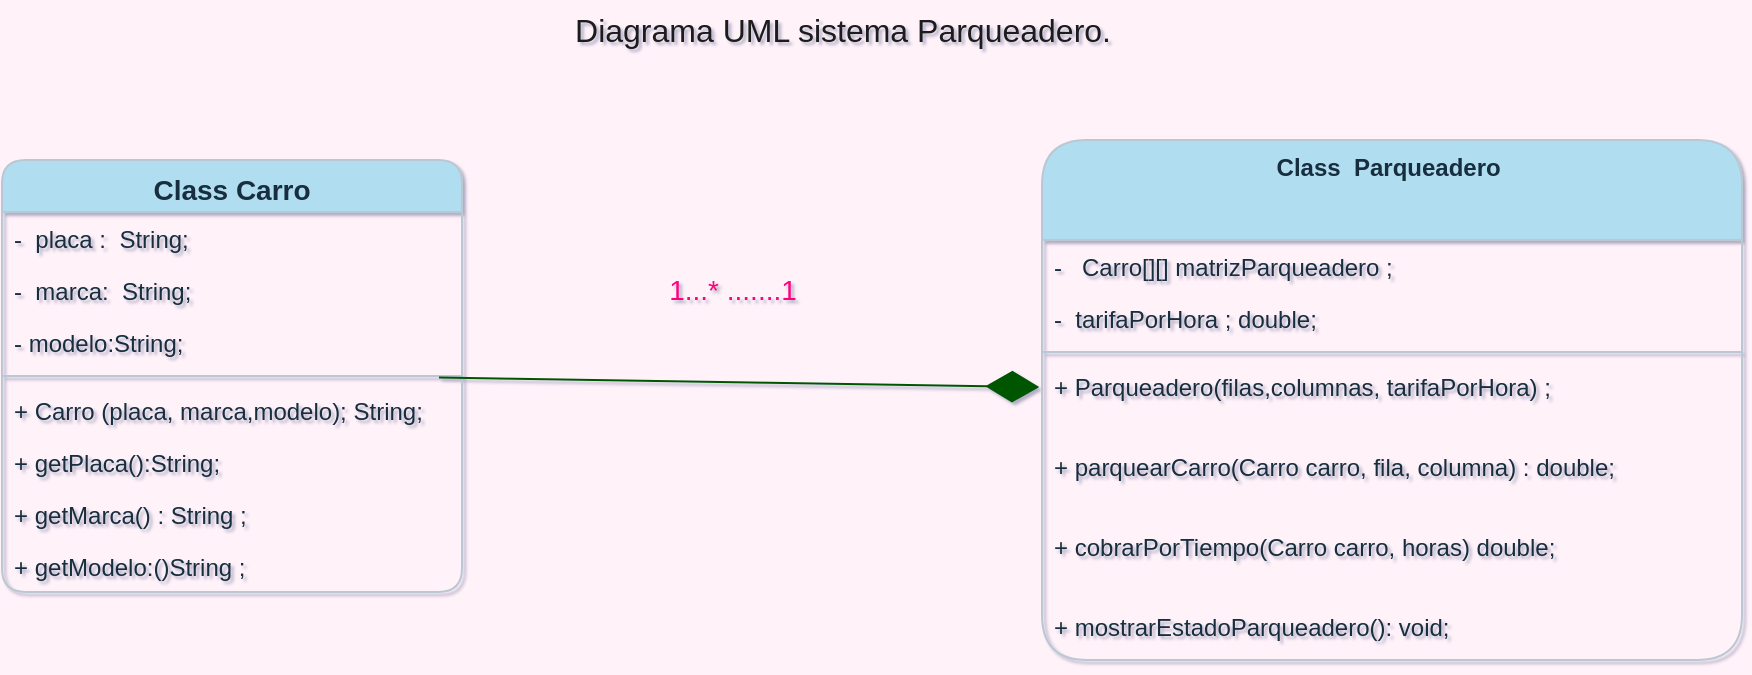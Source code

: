 <mxfile version="21.6.8" type="github">
  <diagram name="Página-1" id="BYGqut1vgri4-7DsjM6v">
    <mxGraphModel dx="1222" dy="601" grid="1" gridSize="10" guides="1" tooltips="1" connect="1" arrows="1" fold="1" page="1" pageScale="1" pageWidth="980" pageHeight="1390" background="#FFF2F9" math="0" shadow="1">
      <root>
        <mxCell id="0" />
        <mxCell id="1" parent="0" />
        <mxCell id="ZVzlG-HeOU7Pa4IfHeLb-1" value="&lt;font style=&quot;font-size: 14px;&quot;&gt;Class&amp;nbsp;Carro&lt;/font&gt;" style="swimlane;fontStyle=1;align=center;verticalAlign=top;childLayout=stackLayout;horizontal=1;startSize=26;horizontalStack=0;resizeParent=1;resizeParentMax=0;resizeLast=0;collapsible=1;marginBottom=0;whiteSpace=wrap;html=1;rounded=1;labelBackgroundColor=none;fillColor=#B1DDF0;strokeColor=#BAC8D3;swimlaneLine=1;fontColor=#182E3E;" vertex="1" parent="1">
          <mxGeometry x="45" y="90" width="230" height="216" as="geometry" />
        </mxCell>
        <mxCell id="ZVzlG-HeOU7Pa4IfHeLb-2" value="-&amp;nbsp;&amp;nbsp;placa :&amp;nbsp;&amp;nbsp;String;" style="text;strokeColor=none;fillColor=none;align=left;verticalAlign=top;spacingLeft=4;spacingRight=4;overflow=hidden;rotatable=0;points=[[0,0.5],[1,0.5]];portConstraint=eastwest;whiteSpace=wrap;html=1;labelBackgroundColor=none;fontColor=#182E3E;" vertex="1" parent="ZVzlG-HeOU7Pa4IfHeLb-1">
          <mxGeometry y="26" width="230" height="26" as="geometry" />
        </mxCell>
        <mxCell id="ZVzlG-HeOU7Pa4IfHeLb-6" value="-&amp;nbsp;&amp;nbsp;marca:&amp;nbsp;&amp;nbsp;String;" style="text;strokeColor=none;fillColor=none;align=left;verticalAlign=top;spacingLeft=4;spacingRight=4;overflow=hidden;rotatable=0;points=[[0,0.5],[1,0.5]];portConstraint=eastwest;whiteSpace=wrap;html=1;labelBackgroundColor=none;fontColor=#182E3E;" vertex="1" parent="ZVzlG-HeOU7Pa4IfHeLb-1">
          <mxGeometry y="52" width="230" height="26" as="geometry" />
        </mxCell>
        <mxCell id="ZVzlG-HeOU7Pa4IfHeLb-5" value="- modelo:String;" style="text;strokeColor=none;fillColor=none;align=left;verticalAlign=top;spacingLeft=4;spacingRight=4;overflow=hidden;rotatable=0;points=[[0,0.5],[1,0.5]];portConstraint=eastwest;whiteSpace=wrap;html=1;labelBackgroundColor=none;fontColor=#182E3E;" vertex="1" parent="ZVzlG-HeOU7Pa4IfHeLb-1">
          <mxGeometry y="78" width="230" height="26" as="geometry" />
        </mxCell>
        <mxCell id="ZVzlG-HeOU7Pa4IfHeLb-3" value="" style="line;strokeWidth=1;fillColor=none;align=left;verticalAlign=middle;spacingTop=-1;spacingLeft=3;spacingRight=3;rotatable=0;labelPosition=right;points=[];portConstraint=eastwest;strokeColor=#BAC8D3;labelBackgroundColor=none;fontColor=#182E3E;" vertex="1" parent="ZVzlG-HeOU7Pa4IfHeLb-1">
          <mxGeometry y="104" width="230" height="8" as="geometry" />
        </mxCell>
        <mxCell id="ZVzlG-HeOU7Pa4IfHeLb-4" value="+ Carro (placa, marca,modelo); String;&amp;nbsp;" style="text;strokeColor=none;fillColor=none;align=left;verticalAlign=top;spacingLeft=4;spacingRight=4;overflow=hidden;rotatable=0;points=[[0,0.5],[1,0.5]];portConstraint=eastwest;whiteSpace=wrap;html=1;labelBackgroundColor=none;fontColor=#182E3E;" vertex="1" parent="ZVzlG-HeOU7Pa4IfHeLb-1">
          <mxGeometry y="112" width="230" height="26" as="geometry" />
        </mxCell>
        <mxCell id="ZVzlG-HeOU7Pa4IfHeLb-9" value="+&amp;nbsp;getPlaca():String;" style="text;strokeColor=none;fillColor=none;align=left;verticalAlign=top;spacingLeft=4;spacingRight=4;overflow=hidden;rotatable=0;points=[[0,0.5],[1,0.5]];portConstraint=eastwest;whiteSpace=wrap;html=1;labelBackgroundColor=none;fontColor=#182E3E;" vertex="1" parent="ZVzlG-HeOU7Pa4IfHeLb-1">
          <mxGeometry y="138" width="230" height="26" as="geometry" />
        </mxCell>
        <mxCell id="ZVzlG-HeOU7Pa4IfHeLb-8" value="+&amp;nbsp;getMarca() : String ;&amp;nbsp;" style="text;strokeColor=none;fillColor=none;align=left;verticalAlign=top;spacingLeft=4;spacingRight=4;overflow=hidden;rotatable=0;points=[[0,0.5],[1,0.5]];portConstraint=eastwest;whiteSpace=wrap;html=1;labelBackgroundColor=none;fontColor=#182E3E;" vertex="1" parent="ZVzlG-HeOU7Pa4IfHeLb-1">
          <mxGeometry y="164" width="230" height="26" as="geometry" />
        </mxCell>
        <mxCell id="ZVzlG-HeOU7Pa4IfHeLb-11" value="+ getModelo:()String ;" style="text;strokeColor=none;fillColor=none;align=left;verticalAlign=top;spacingLeft=4;spacingRight=4;overflow=hidden;rotatable=0;points=[[0,0.5],[1,0.5]];portConstraint=eastwest;whiteSpace=wrap;html=1;labelBackgroundColor=none;fontColor=#182E3E;" vertex="1" parent="ZVzlG-HeOU7Pa4IfHeLb-1">
          <mxGeometry y="190" width="230" height="26" as="geometry" />
        </mxCell>
        <mxCell id="ZVzlG-HeOU7Pa4IfHeLb-10" value="&lt;font style=&quot;font-size: 14px;&quot; color=&quot;#ff0080&quot;&gt;1...* .......1&lt;/font&gt;" style="text;html=1;align=center;verticalAlign=middle;resizable=0;points=[];autosize=1;strokeColor=none;fillColor=none;labelBackgroundColor=none;fontColor=#182E3E;" vertex="1" parent="1">
          <mxGeometry x="365" y="140" width="90" height="30" as="geometry" />
        </mxCell>
        <mxCell id="ZVzlG-HeOU7Pa4IfHeLb-19" value="Class&amp;nbsp;&amp;nbsp;Parqueadero&amp;nbsp;" style="swimlane;fontStyle=1;align=center;verticalAlign=top;childLayout=stackLayout;horizontal=1;startSize=50;horizontalStack=0;resizeParent=1;resizeParentMax=0;resizeLast=0;collapsible=1;marginBottom=0;whiteSpace=wrap;html=1;rounded=1;fillColor=#B1DDF0;strokeColor=#BAC8D3;labelBackgroundColor=none;fontColor=#182E3E;" vertex="1" parent="1">
          <mxGeometry x="565" y="80" width="350" height="260" as="geometry" />
        </mxCell>
        <mxCell id="ZVzlG-HeOU7Pa4IfHeLb-20" value="-&amp;nbsp; &amp;nbsp;Carro[][] matrizParqueadero ;" style="text;strokeColor=none;fillColor=none;align=left;verticalAlign=top;spacingLeft=4;spacingRight=4;overflow=hidden;rotatable=0;points=[[0,0.5],[1,0.5]];portConstraint=eastwest;whiteSpace=wrap;html=1;labelBackgroundColor=none;fontColor=#182E3E;" vertex="1" parent="ZVzlG-HeOU7Pa4IfHeLb-19">
          <mxGeometry y="50" width="350" height="26" as="geometry" />
        </mxCell>
        <mxCell id="ZVzlG-HeOU7Pa4IfHeLb-21" value="-&amp;nbsp; tarifaPorHora ; double;" style="text;strokeColor=none;fillColor=none;align=left;verticalAlign=top;spacingLeft=4;spacingRight=4;overflow=hidden;rotatable=0;points=[[0,0.5],[1,0.5]];portConstraint=eastwest;whiteSpace=wrap;html=1;labelBackgroundColor=none;fontColor=#182E3E;" vertex="1" parent="ZVzlG-HeOU7Pa4IfHeLb-19">
          <mxGeometry y="76" width="350" height="26" as="geometry" />
        </mxCell>
        <mxCell id="ZVzlG-HeOU7Pa4IfHeLb-23" value="" style="line;strokeWidth=1;fillColor=none;align=left;verticalAlign=middle;spacingTop=-1;spacingLeft=3;spacingRight=3;rotatable=0;labelPosition=right;points=[];portConstraint=eastwest;strokeColor=#BAC8D3;labelBackgroundColor=none;fontColor=#182E3E;" vertex="1" parent="ZVzlG-HeOU7Pa4IfHeLb-19">
          <mxGeometry y="102" width="350" height="8" as="geometry" />
        </mxCell>
        <mxCell id="ZVzlG-HeOU7Pa4IfHeLb-24" value="+&amp;nbsp;Parqueadero(filas,columnas, tarifaPorHora) ;" style="text;strokeColor=none;fillColor=none;align=left;verticalAlign=top;spacingLeft=4;spacingRight=4;overflow=hidden;rotatable=0;points=[[0,0.5],[1,0.5]];portConstraint=eastwest;whiteSpace=wrap;html=1;labelBackgroundColor=none;fontColor=#182E3E;" vertex="1" parent="ZVzlG-HeOU7Pa4IfHeLb-19">
          <mxGeometry y="110" width="350" height="40" as="geometry" />
        </mxCell>
        <mxCell id="ZVzlG-HeOU7Pa4IfHeLb-25" value="+&amp;nbsp;parquearCarro(Carro carro, fila, columna) : double;" style="text;strokeColor=none;fillColor=none;align=left;verticalAlign=top;spacingLeft=4;spacingRight=4;overflow=hidden;rotatable=0;points=[[0,0.5],[1,0.5]];portConstraint=eastwest;whiteSpace=wrap;html=1;labelBackgroundColor=none;fontColor=#182E3E;" vertex="1" parent="ZVzlG-HeOU7Pa4IfHeLb-19">
          <mxGeometry y="150" width="350" height="40" as="geometry" />
        </mxCell>
        <mxCell id="ZVzlG-HeOU7Pa4IfHeLb-26" value="+&amp;nbsp;cobrarPorTiempo(Carro carro, horas) double;" style="text;strokeColor=none;fillColor=none;align=left;verticalAlign=top;spacingLeft=4;spacingRight=4;overflow=hidden;rotatable=0;points=[[0,0.5],[1,0.5]];portConstraint=eastwest;whiteSpace=wrap;html=1;labelBackgroundColor=none;fontColor=#182E3E;" vertex="1" parent="ZVzlG-HeOU7Pa4IfHeLb-19">
          <mxGeometry y="190" width="350" height="40" as="geometry" />
        </mxCell>
        <mxCell id="ZVzlG-HeOU7Pa4IfHeLb-27" value="+&amp;nbsp;mostrarEstadoParqueadero(): void;" style="text;strokeColor=none;fillColor=none;align=left;verticalAlign=top;spacingLeft=4;spacingRight=4;overflow=hidden;rotatable=0;points=[[0,0.5],[1,0.5]];portConstraint=eastwest;whiteSpace=wrap;html=1;labelBackgroundColor=none;fontColor=#182E3E;" vertex="1" parent="ZVzlG-HeOU7Pa4IfHeLb-19">
          <mxGeometry y="230" width="350" height="30" as="geometry" />
        </mxCell>
        <mxCell id="ZVzlG-HeOU7Pa4IfHeLb-40" value="&lt;font color=&quot;#1a1a1a&quot; style=&quot;font-size: 16px;&quot;&gt;Diagrama UML sistema Parqueadero.&lt;/font&gt;" style="text;html=1;align=center;verticalAlign=middle;resizable=0;points=[];autosize=1;strokeColor=none;fillColor=none;labelBackgroundColor=none;fontColor=#182E3E;" vertex="1" parent="1">
          <mxGeometry x="320" y="10" width="290" height="30" as="geometry" />
        </mxCell>
        <mxCell id="ZVzlG-HeOU7Pa4IfHeLb-41" value="" style="endArrow=diamondThin;endFill=1;endSize=24;html=1;rounded=0;strokeColor=#005700;fontColor=default;exitX=0.95;exitY=-0.125;exitDx=0;exitDy=0;exitPerimeter=0;entryX=-0.004;entryY=0.338;entryDx=0;entryDy=0;entryPerimeter=0;labelBackgroundColor=none;fillColor=#008a00;" edge="1" parent="1" source="ZVzlG-HeOU7Pa4IfHeLb-4" target="ZVzlG-HeOU7Pa4IfHeLb-24">
          <mxGeometry width="160" relative="1" as="geometry">
            <mxPoint x="320" y="190" as="sourcePoint" />
            <mxPoint x="480" y="190" as="targetPoint" />
          </mxGeometry>
        </mxCell>
      </root>
    </mxGraphModel>
  </diagram>
</mxfile>
